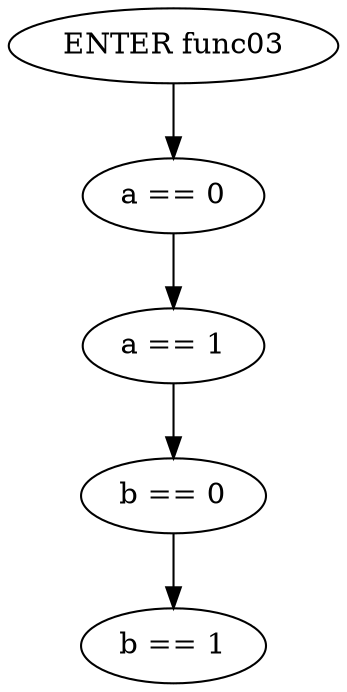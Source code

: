 digraph G {
  0 [ label="ENTER func03" ];
  2 [ label="a == 0" ];
  3 [ label="a == 1" ];
  4 [ label="b == 0" ];
  5 [ label="b == 1" ];
  0 -> 2 [ ];
  2 -> 3 [ ];
  3 -> 4 [ ];
  4 -> 5 [ ];
}
